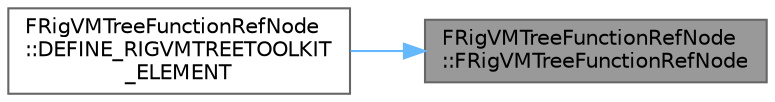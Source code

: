 digraph "FRigVMTreeFunctionRefNode::FRigVMTreeFunctionRefNode"
{
 // INTERACTIVE_SVG=YES
 // LATEX_PDF_SIZE
  bgcolor="transparent";
  edge [fontname=Helvetica,fontsize=10,labelfontname=Helvetica,labelfontsize=10];
  node [fontname=Helvetica,fontsize=10,shape=box,height=0.2,width=0.4];
  rankdir="RL";
  Node1 [id="Node000001",label="FRigVMTreeFunctionRefNode\l::FRigVMTreeFunctionRefNode",height=0.2,width=0.4,color="gray40", fillcolor="grey60", style="filled", fontcolor="black",tooltip=" "];
  Node1 -> Node2 [id="edge1_Node000001_Node000002",dir="back",color="steelblue1",style="solid",tooltip=" "];
  Node2 [id="Node000002",label="FRigVMTreeFunctionRefNode\l::DEFINE_RIGVMTREETOOLKIT\l_ELEMENT",height=0.2,width=0.4,color="grey40", fillcolor="white", style="filled",URL="$dd/db8/classFRigVMTreeFunctionRefNode.html#aea9a9dbca668578eb3c46043bb8350d5",tooltip=" "];
}
